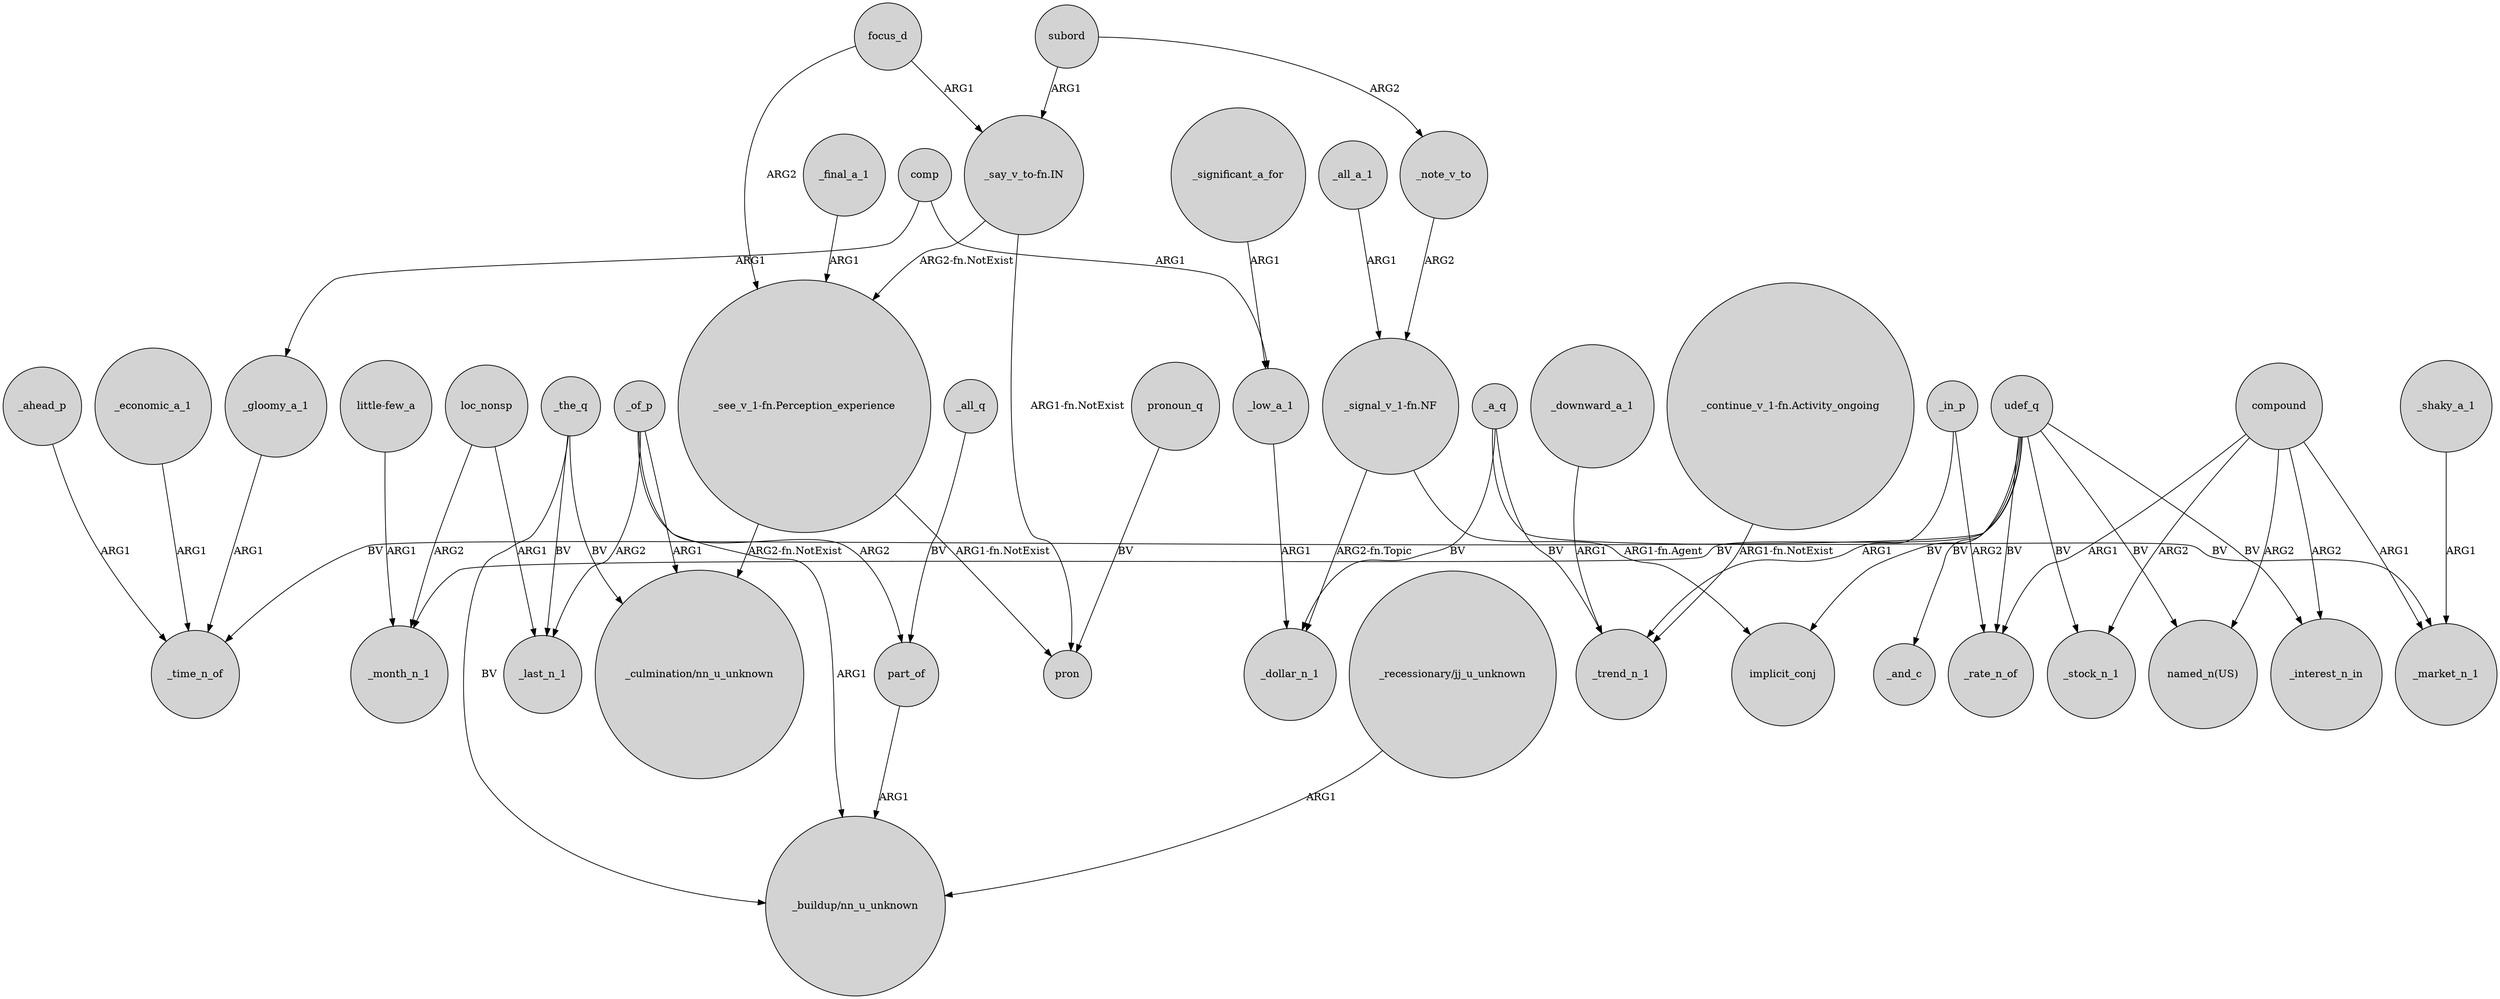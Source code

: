 digraph {
	node [shape=circle style=filled]
	_the_q -> _last_n_1 [label=BV]
	"_signal_v_1-fn.NF" -> _dollar_n_1 [label="ARG2-fn.Topic"]
	_in_p -> _trend_n_1 [label=ARG1]
	_ahead_p -> _time_n_of [label=ARG1]
	_low_a_1 -> _dollar_n_1 [label=ARG1]
	_downward_a_1 -> _trend_n_1 [label=ARG1]
	udef_q -> "named_n(US)" [label=BV]
	_economic_a_1 -> _time_n_of [label=ARG1]
	_all_q -> part_of [label=BV]
	_gloomy_a_1 -> _time_n_of [label=ARG1]
	_shaky_a_1 -> _market_n_1 [label=ARG1]
	_significant_a_for -> _low_a_1 [label=ARG1]
	_the_q -> "_buildup/nn_u_unknown" [label=BV]
	"_see_v_1-fn.Perception_experience" -> "_culmination/nn_u_unknown" [label="ARG2-fn.NotExist"]
	focus_d -> "_see_v_1-fn.Perception_experience" [label=ARG2]
	_in_p -> _rate_n_of [label=ARG2]
	"_say_v_to-fn.IN" -> pron [label="ARG1-fn.NotExist"]
	compound -> _rate_n_of [label=ARG1]
	"little-few_a" -> _month_n_1 [label=ARG1]
	subord -> "_say_v_to-fn.IN" [label=ARG1]
	udef_q -> _rate_n_of [label=BV]
	udef_q -> _interest_n_in [label=BV]
	udef_q -> _month_n_1 [label=BV]
	udef_q -> implicit_conj [label=BV]
	compound -> "named_n(US)" [label=ARG2]
	subord -> _note_v_to [label=ARG2]
	compound -> _interest_n_in [label=ARG2]
	_a_q -> _dollar_n_1 [label=BV]
	loc_nonsp -> _last_n_1 [label=ARG1]
	_of_p -> part_of [label=ARG2]
	compound -> _stock_n_1 [label=ARG2]
	_note_v_to -> "_signal_v_1-fn.NF" [label=ARG2]
	pronoun_q -> pron [label=BV]
	_the_q -> "_culmination/nn_u_unknown" [label=BV]
	"_recessionary/jj_u_unknown" -> "_buildup/nn_u_unknown" [label=ARG1]
	udef_q -> _stock_n_1 [label=BV]
	_of_p -> "_buildup/nn_u_unknown" [label=ARG1]
	_of_p -> _last_n_1 [label=ARG2]
	comp -> _gloomy_a_1 [label=ARG1]
	udef_q -> _time_n_of [label=BV]
	_a_q -> _trend_n_1 [label=BV]
	"_signal_v_1-fn.NF" -> implicit_conj [label="ARG1-fn.Agent"]
	_a_q -> _market_n_1 [label=BV]
	_all_a_1 -> "_signal_v_1-fn.NF" [label=ARG1]
	"_see_v_1-fn.Perception_experience" -> pron [label="ARG1-fn.NotExist"]
	_of_p -> "_culmination/nn_u_unknown" [label=ARG1]
	part_of -> "_buildup/nn_u_unknown" [label=ARG1]
	"_say_v_to-fn.IN" -> "_see_v_1-fn.Perception_experience" [label="ARG2-fn.NotExist"]
	loc_nonsp -> _month_n_1 [label=ARG2]
	_final_a_1 -> "_see_v_1-fn.Perception_experience" [label=ARG1]
	compound -> _market_n_1 [label=ARG1]
	udef_q -> _and_c [label=BV]
	"_continue_v_1-fn.Activity_ongoing" -> _trend_n_1 [label="ARG1-fn.NotExist"]
	focus_d -> "_say_v_to-fn.IN" [label=ARG1]
	comp -> _low_a_1 [label=ARG1]
}
